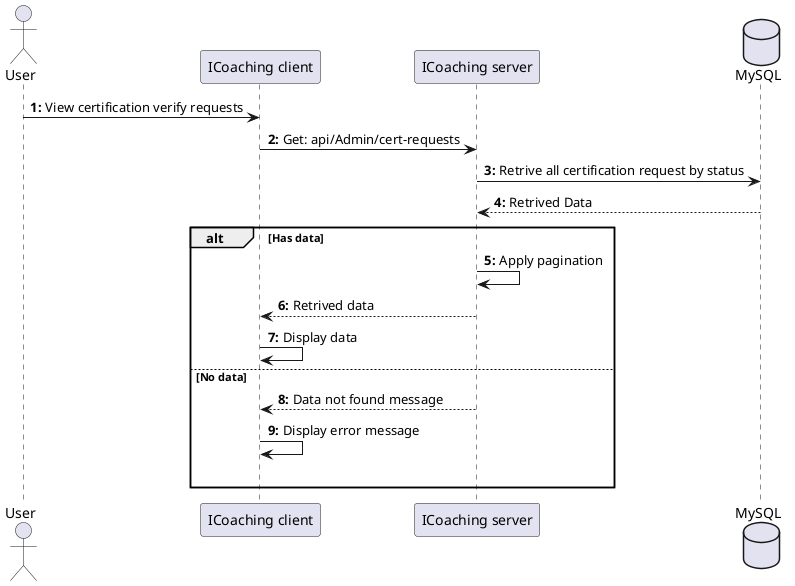 @startuml ViewCoachVerifyRequest

actor User as user
participant "ICoaching client" as client
participant "ICoaching server" as server 
database "MySQL" as db

autonumber "<b>0:"

user -> client : View certification verify requests 
client -> server : Get: api/Admin/cert-requests
server -> db : Retrive all certification request by status
db --> server : Retrived Data

alt Has data
    server -> server : Apply pagination
    server --> client : Retrived data
    client -> client : Display data

else No data
    server --> client : Data not found message
    client -> client : Display error message 
    |||
end 
@enduml